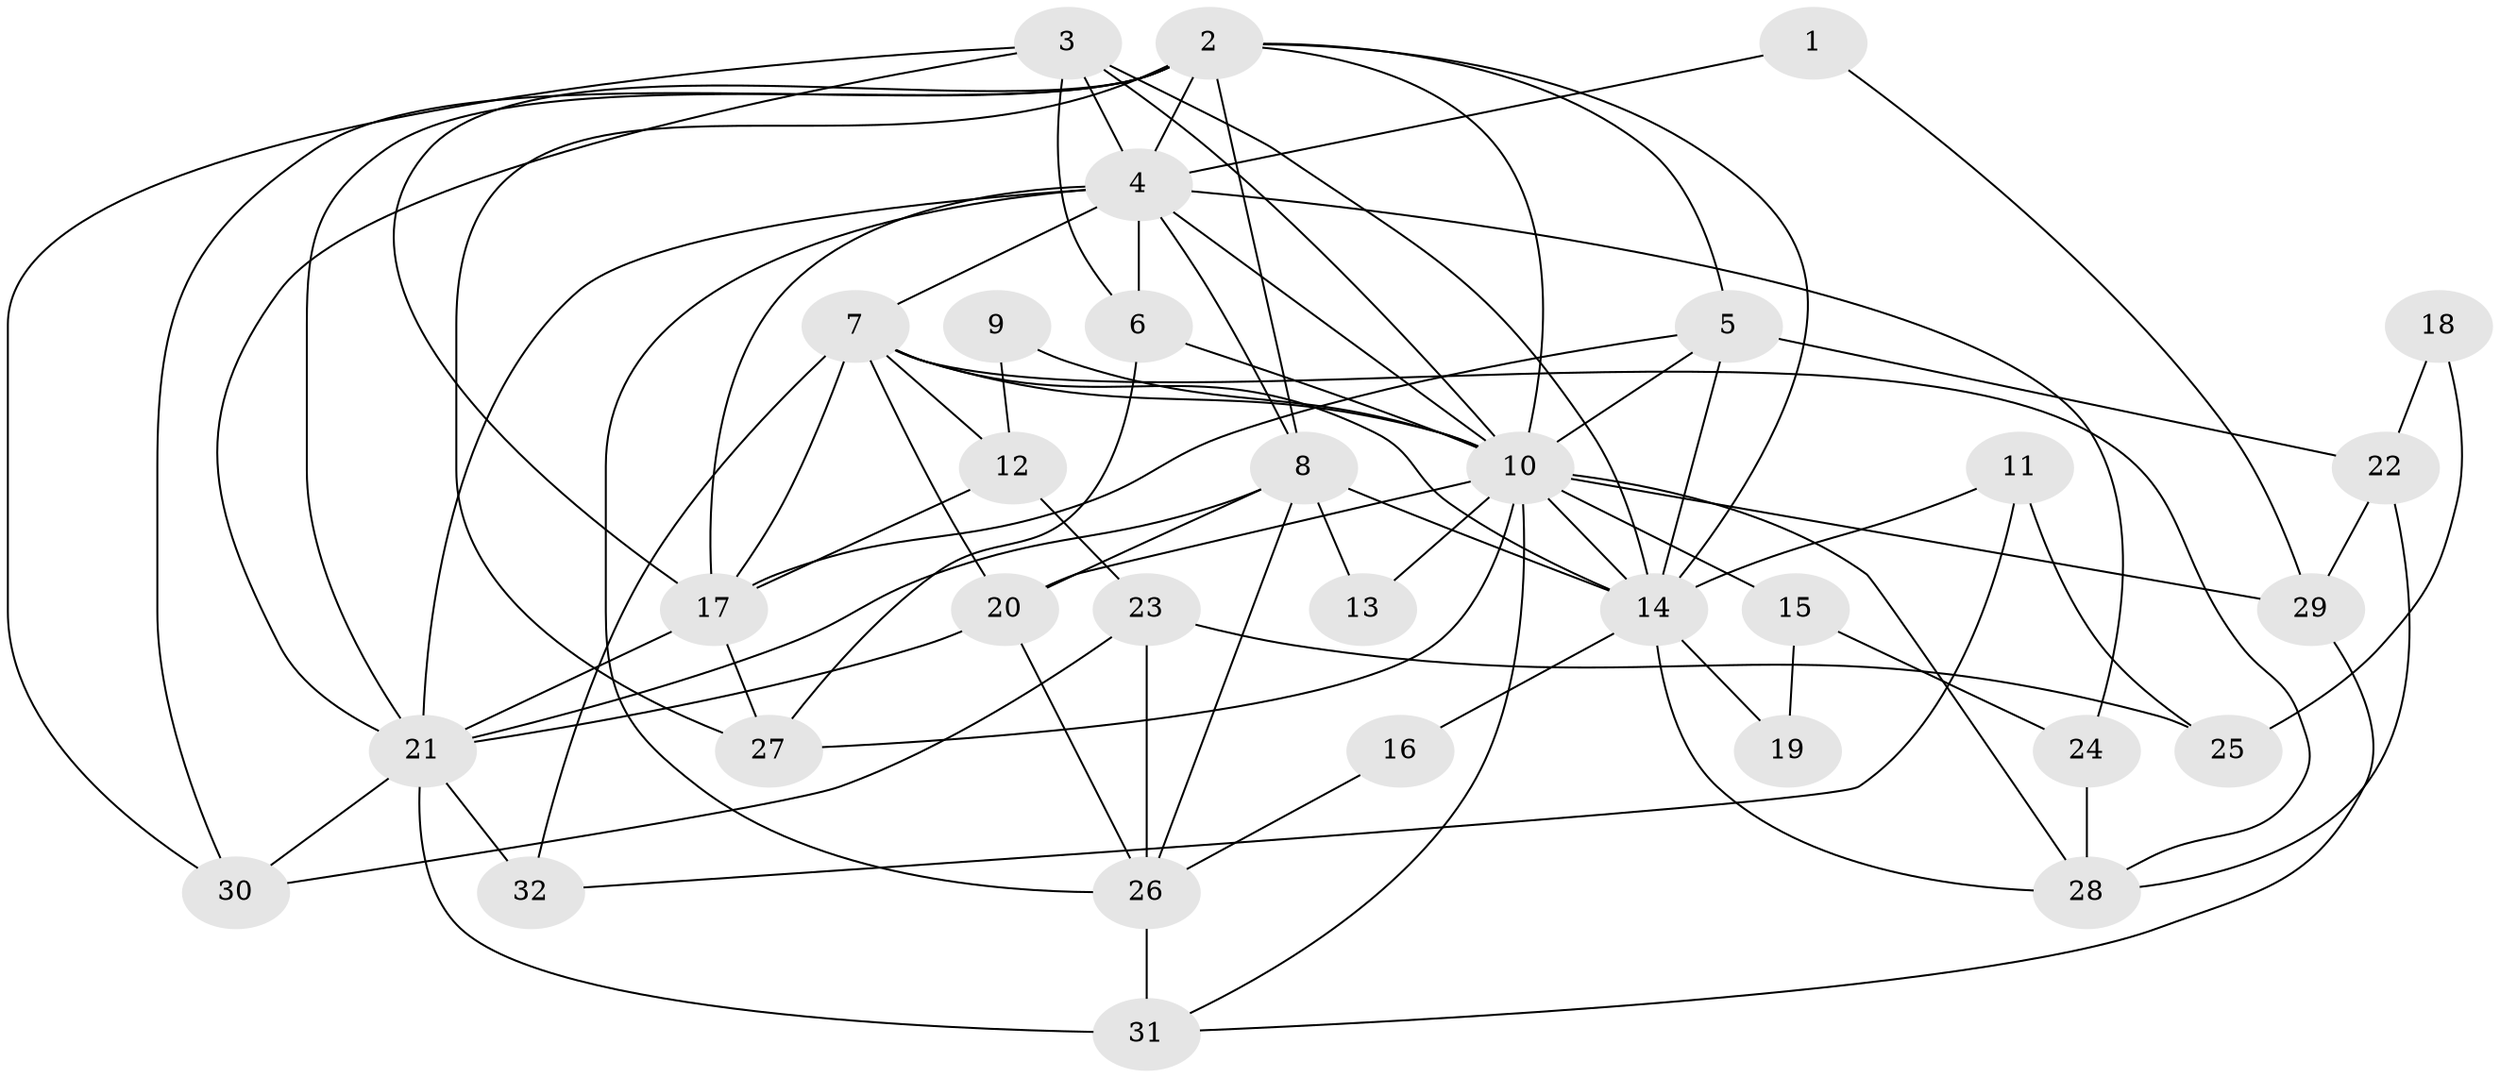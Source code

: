 // original degree distribution, {2: 0.109375, 5: 0.171875, 6: 0.0625, 4: 0.3125, 3: 0.28125, 7: 0.046875, 8: 0.015625}
// Generated by graph-tools (version 1.1) at 2025/36/03/09/25 02:36:00]
// undirected, 32 vertices, 81 edges
graph export_dot {
graph [start="1"]
  node [color=gray90,style=filled];
  1;
  2;
  3;
  4;
  5;
  6;
  7;
  8;
  9;
  10;
  11;
  12;
  13;
  14;
  15;
  16;
  17;
  18;
  19;
  20;
  21;
  22;
  23;
  24;
  25;
  26;
  27;
  28;
  29;
  30;
  31;
  32;
  1 -- 4 [weight=1.0];
  1 -- 29 [weight=1.0];
  2 -- 4 [weight=1.0];
  2 -- 5 [weight=1.0];
  2 -- 8 [weight=1.0];
  2 -- 10 [weight=1.0];
  2 -- 14 [weight=2.0];
  2 -- 17 [weight=1.0];
  2 -- 21 [weight=2.0];
  2 -- 27 [weight=1.0];
  2 -- 30 [weight=1.0];
  3 -- 4 [weight=2.0];
  3 -- 6 [weight=1.0];
  3 -- 10 [weight=1.0];
  3 -- 14 [weight=1.0];
  3 -- 21 [weight=1.0];
  3 -- 30 [weight=1.0];
  4 -- 6 [weight=1.0];
  4 -- 7 [weight=1.0];
  4 -- 8 [weight=2.0];
  4 -- 10 [weight=1.0];
  4 -- 17 [weight=1.0];
  4 -- 21 [weight=1.0];
  4 -- 24 [weight=1.0];
  4 -- 26 [weight=1.0];
  5 -- 10 [weight=1.0];
  5 -- 14 [weight=2.0];
  5 -- 17 [weight=1.0];
  5 -- 22 [weight=1.0];
  6 -- 10 [weight=1.0];
  6 -- 27 [weight=1.0];
  7 -- 10 [weight=1.0];
  7 -- 12 [weight=1.0];
  7 -- 14 [weight=2.0];
  7 -- 17 [weight=2.0];
  7 -- 20 [weight=1.0];
  7 -- 28 [weight=1.0];
  7 -- 32 [weight=1.0];
  8 -- 13 [weight=1.0];
  8 -- 14 [weight=1.0];
  8 -- 20 [weight=1.0];
  8 -- 21 [weight=1.0];
  8 -- 26 [weight=1.0];
  9 -- 10 [weight=1.0];
  9 -- 12 [weight=1.0];
  10 -- 13 [weight=2.0];
  10 -- 14 [weight=2.0];
  10 -- 15 [weight=1.0];
  10 -- 20 [weight=1.0];
  10 -- 27 [weight=1.0];
  10 -- 28 [weight=1.0];
  10 -- 29 [weight=1.0];
  10 -- 31 [weight=1.0];
  11 -- 14 [weight=1.0];
  11 -- 25 [weight=1.0];
  11 -- 32 [weight=1.0];
  12 -- 17 [weight=1.0];
  12 -- 23 [weight=1.0];
  14 -- 16 [weight=1.0];
  14 -- 19 [weight=1.0];
  14 -- 28 [weight=1.0];
  15 -- 19 [weight=1.0];
  15 -- 24 [weight=1.0];
  16 -- 26 [weight=1.0];
  17 -- 21 [weight=1.0];
  17 -- 27 [weight=1.0];
  18 -- 22 [weight=1.0];
  18 -- 25 [weight=1.0];
  20 -- 21 [weight=1.0];
  20 -- 26 [weight=1.0];
  21 -- 30 [weight=1.0];
  21 -- 31 [weight=2.0];
  21 -- 32 [weight=1.0];
  22 -- 28 [weight=1.0];
  22 -- 29 [weight=1.0];
  23 -- 25 [weight=1.0];
  23 -- 26 [weight=1.0];
  23 -- 30 [weight=1.0];
  24 -- 28 [weight=1.0];
  26 -- 31 [weight=1.0];
  29 -- 31 [weight=1.0];
}
